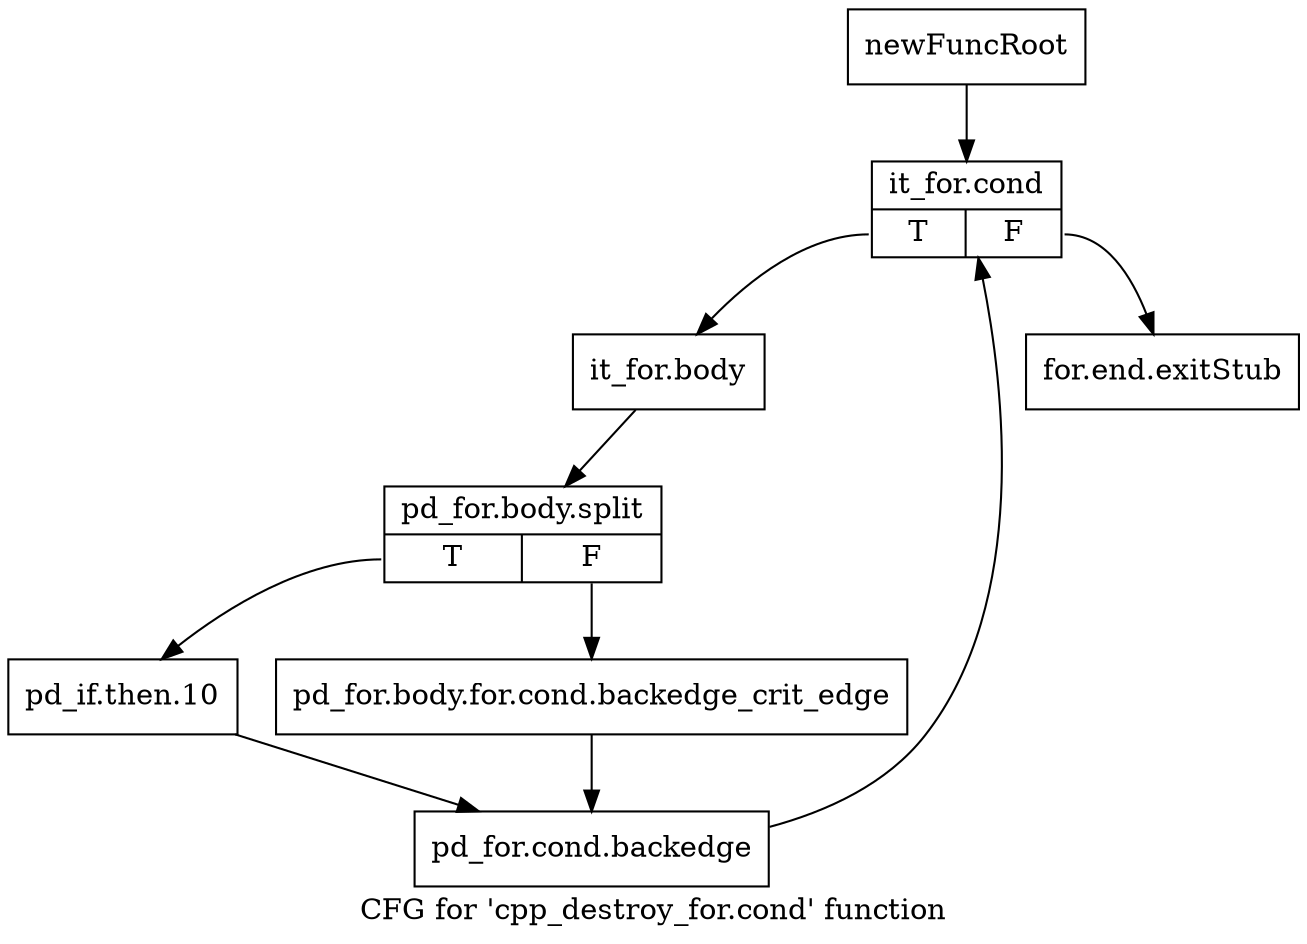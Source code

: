 digraph "CFG for 'cpp_destroy_for.cond' function" {
	label="CFG for 'cpp_destroy_for.cond' function";

	Node0xa2ca750 [shape=record,label="{newFuncRoot}"];
	Node0xa2ca750 -> Node0xa2ca7f0;
	Node0xa2ca7a0 [shape=record,label="{for.end.exitStub}"];
	Node0xa2ca7f0 [shape=record,label="{it_for.cond|{<s0>T|<s1>F}}"];
	Node0xa2ca7f0:s0 -> Node0xa2ca840;
	Node0xa2ca7f0:s1 -> Node0xa2ca7a0;
	Node0xa2ca840 [shape=record,label="{it_for.body}"];
	Node0xa2ca840 -> Node0xf17ef50;
	Node0xf17ef50 [shape=record,label="{pd_for.body.split|{<s0>T|<s1>F}}"];
	Node0xf17ef50:s0 -> Node0xa2ca8e0;
	Node0xf17ef50:s1 -> Node0xa2ca890;
	Node0xa2ca890 [shape=record,label="{pd_for.body.for.cond.backedge_crit_edge}"];
	Node0xa2ca890 -> Node0xa2ca930;
	Node0xa2ca8e0 [shape=record,label="{pd_if.then.10}"];
	Node0xa2ca8e0 -> Node0xa2ca930;
	Node0xa2ca930 [shape=record,label="{pd_for.cond.backedge}"];
	Node0xa2ca930 -> Node0xa2ca7f0;
}
